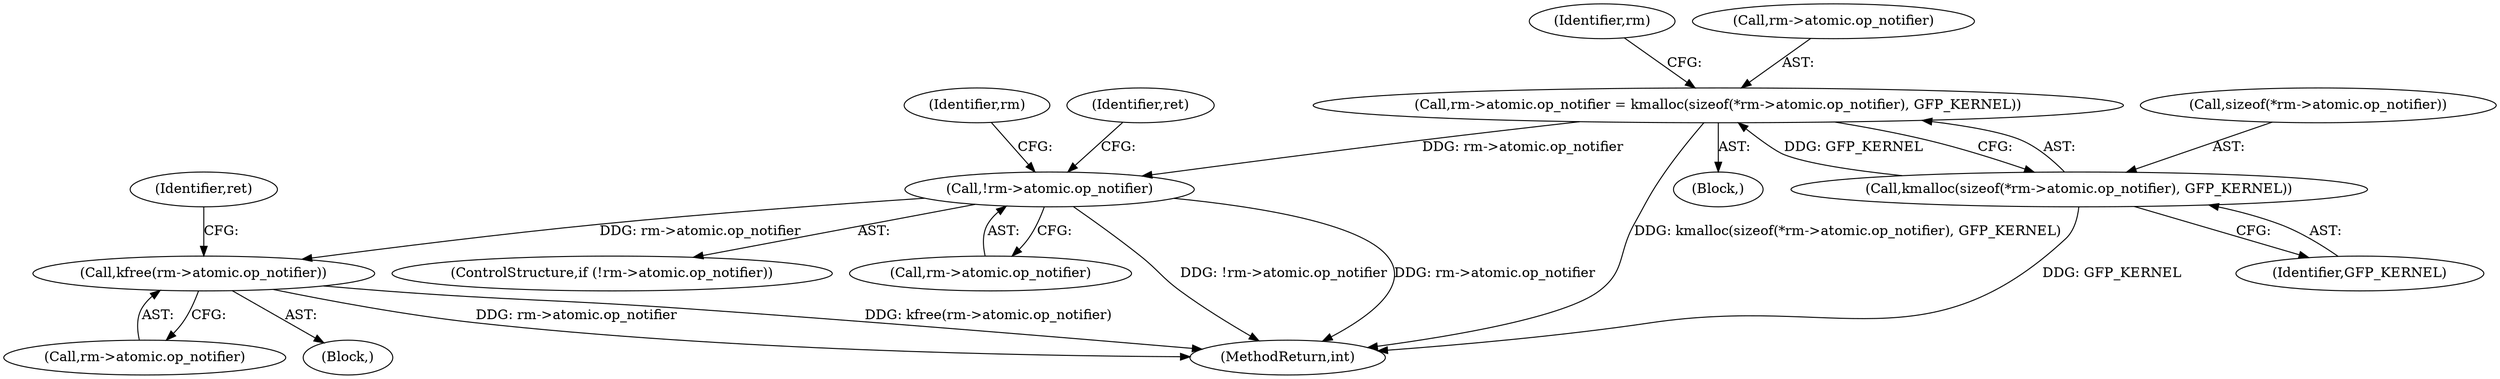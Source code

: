 digraph "0_linux_7d11f77f84b27cef452cee332f4e469503084737@pointer" {
"1000461" [label="(Call,!rm->atomic.op_notifier)"];
"1000445" [label="(Call,rm->atomic.op_notifier = kmalloc(sizeof(*rm->atomic.op_notifier), GFP_KERNEL))"];
"1000451" [label="(Call,kmalloc(sizeof(*rm->atomic.op_notifier), GFP_KERNEL))"];
"1000531" [label="(Call,kfree(rm->atomic.op_notifier))"];
"1000539" [label="(MethodReturn,int)"];
"1000464" [label="(Identifier,rm)"];
"1000461" [label="(Call,!rm->atomic.op_notifier)"];
"1000531" [label="(Call,kfree(rm->atomic.op_notifier))"];
"1000538" [label="(Identifier,ret)"];
"1000445" [label="(Call,rm->atomic.op_notifier = kmalloc(sizeof(*rm->atomic.op_notifier), GFP_KERNEL))"];
"1000452" [label="(Call,sizeof(*rm->atomic.op_notifier))"];
"1000532" [label="(Call,rm->atomic.op_notifier)"];
"1000444" [label="(Block,)"];
"1000460" [label="(ControlStructure,if (!rm->atomic.op_notifier))"];
"1000459" [label="(Identifier,GFP_KERNEL)"];
"1000108" [label="(Block,)"];
"1000477" [label="(Identifier,rm)"];
"1000469" [label="(Identifier,ret)"];
"1000451" [label="(Call,kmalloc(sizeof(*rm->atomic.op_notifier), GFP_KERNEL))"];
"1000462" [label="(Call,rm->atomic.op_notifier)"];
"1000446" [label="(Call,rm->atomic.op_notifier)"];
"1000461" -> "1000460"  [label="AST: "];
"1000461" -> "1000462"  [label="CFG: "];
"1000462" -> "1000461"  [label="AST: "];
"1000469" -> "1000461"  [label="CFG: "];
"1000477" -> "1000461"  [label="CFG: "];
"1000461" -> "1000539"  [label="DDG: !rm->atomic.op_notifier"];
"1000461" -> "1000539"  [label="DDG: rm->atomic.op_notifier"];
"1000445" -> "1000461"  [label="DDG: rm->atomic.op_notifier"];
"1000461" -> "1000531"  [label="DDG: rm->atomic.op_notifier"];
"1000445" -> "1000444"  [label="AST: "];
"1000445" -> "1000451"  [label="CFG: "];
"1000446" -> "1000445"  [label="AST: "];
"1000451" -> "1000445"  [label="AST: "];
"1000464" -> "1000445"  [label="CFG: "];
"1000445" -> "1000539"  [label="DDG: kmalloc(sizeof(*rm->atomic.op_notifier), GFP_KERNEL)"];
"1000451" -> "1000445"  [label="DDG: GFP_KERNEL"];
"1000451" -> "1000459"  [label="CFG: "];
"1000452" -> "1000451"  [label="AST: "];
"1000459" -> "1000451"  [label="AST: "];
"1000451" -> "1000539"  [label="DDG: GFP_KERNEL"];
"1000531" -> "1000108"  [label="AST: "];
"1000531" -> "1000532"  [label="CFG: "];
"1000532" -> "1000531"  [label="AST: "];
"1000538" -> "1000531"  [label="CFG: "];
"1000531" -> "1000539"  [label="DDG: kfree(rm->atomic.op_notifier)"];
"1000531" -> "1000539"  [label="DDG: rm->atomic.op_notifier"];
}
